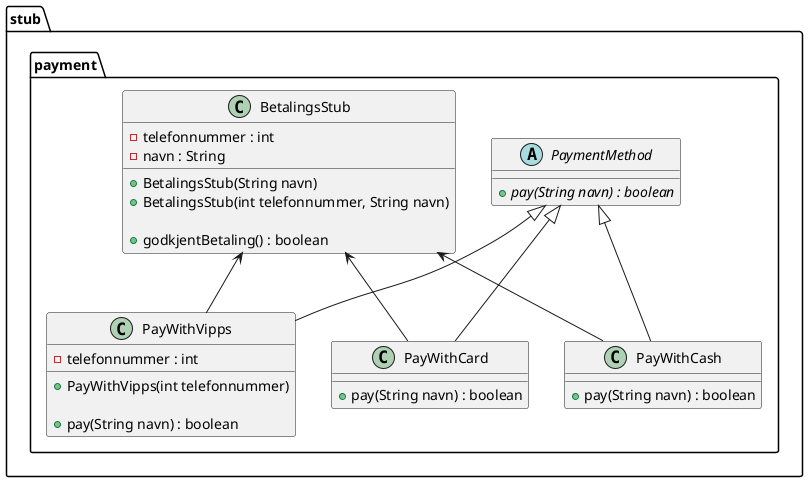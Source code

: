 @startuml

stub.payment.PaymentMethod <|-- stub.payment.PayWithCard
stub.payment.PaymentMethod <|-- stub.payment.PayWithCash
stub.payment.PaymentMethod <|-- stub.payment.PayWithVipps

stub.payment.BetalingsStub <-- stub.payment.PayWithCard
stub.payment.BetalingsStub <-- stub.payment.PayWithCash
stub.payment.BetalingsStub <-- stub.payment.PayWithVipps

class stub.payment.BetalingsStub {
    - telefonnummer : int
    - navn : String

    + BetalingsStub(String navn)
    + BetalingsStub(int telefonnummer, String navn)

    + godkjentBetaling() : boolean
}
abstract class stub.payment.PaymentMethod {
    + {abstract} pay(String navn) : boolean
}
class stub.payment.PayWithCard {
    + pay(String navn) : boolean
}
class stub.payment.PayWithCash {
    + pay(String navn) : boolean
}
class stub.payment.PayWithVipps {
    - telefonnummer : int

    + PayWithVipps(int telefonnummer)

    + pay(String navn) : boolean
}

@enduml